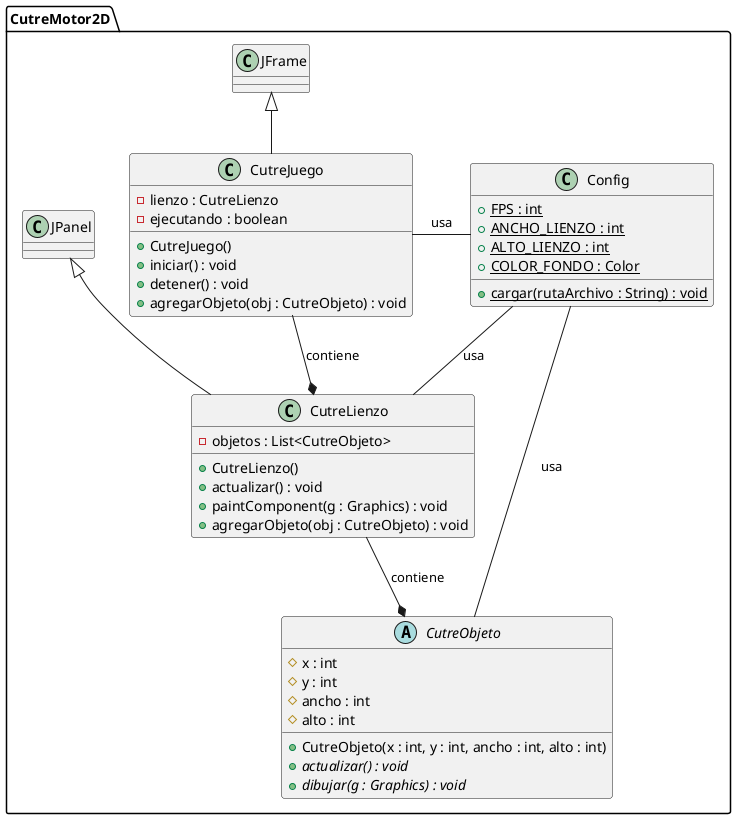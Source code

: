 @startuml


package CutreMotor2D {

class Config {
    + {static} FPS : int
    + {static} ANCHO_LIENZO : int
    + {static} ALTO_LIENZO : int
    + {static} COLOR_FONDO : Color
    + {static} cargar(rutaArchivo : String) : void {static}
}

class CutreJuego extends JFrame {
    - lienzo : CutreLienzo
    - ejecutando : boolean
    + CutreJuego()
    + iniciar() : void
    + detener() : void
    + agregarObjeto(obj : CutreObjeto) : void
}

class CutreLienzo extends JPanel {
    - objetos : List<CutreObjeto>
    + CutreLienzo()
    + actualizar() : void
    + paintComponent(g : Graphics) : void
    + agregarObjeto(obj : CutreObjeto) : void
}

abstract class CutreObjeto {
    # x : int
    # y : int
    # ancho : int
    # alto : int
    + CutreObjeto(x : int, y : int, ancho : int, alto : int)
    + {abstract} actualizar() : void
    + {abstract} dibujar(g : Graphics) : void
}

CutreJuego --* CutreLienzo : contiene
CutreLienzo --* CutreObjeto : contiene
Config -l- CutreJuego : usa
Config -- CutreLienzo : usa
Config -- CutreObjeto : usa

}
@enduml